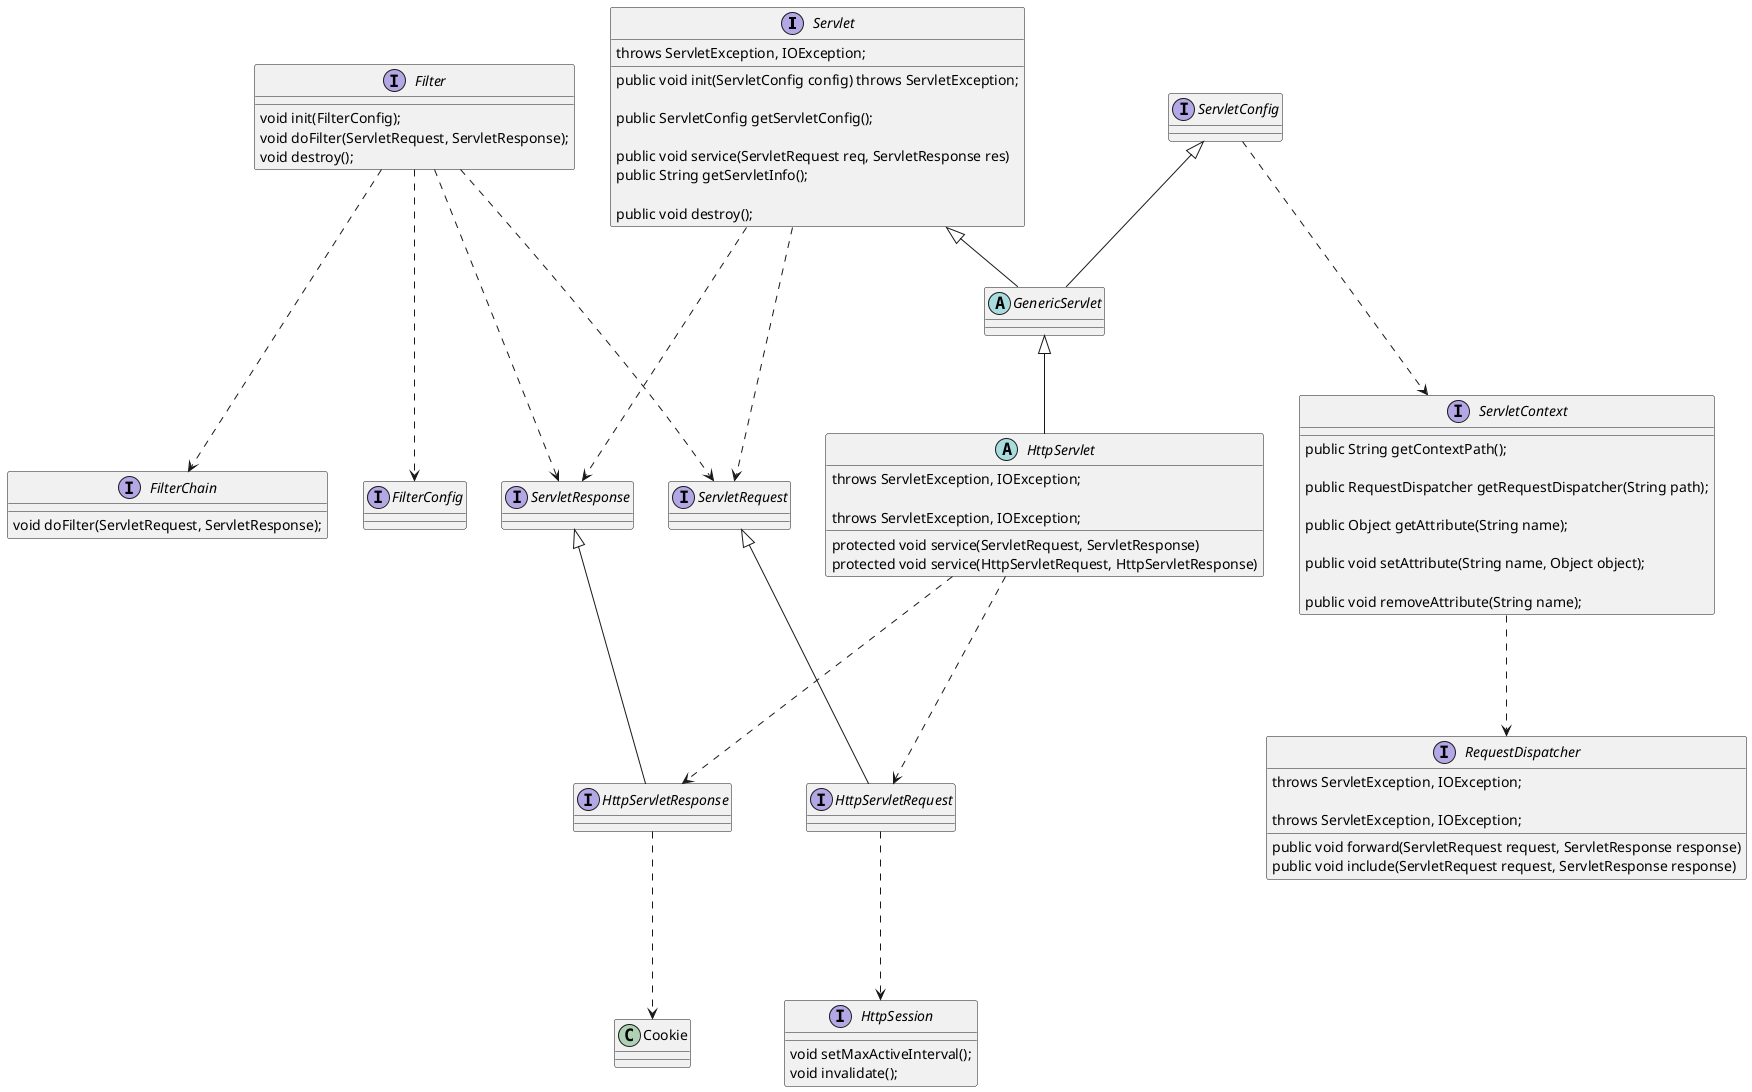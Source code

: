 @startuml


interface Servlet {
    public void init(ServletConfig config) throws ServletException;

    public ServletConfig getServletConfig();

    public void service(ServletRequest req, ServletResponse res)
    throws ServletException, IOException;

    public String getServletInfo();

    public void destroy();
}

interface ServletConfig

abstract class GenericServlet

abstract class HttpServlet {
    protected void service(ServletRequest, ServletResponse)
    throws ServletException, IOException;

    protected void service(HttpServletRequest, HttpServletResponse)
    throws ServletException, IOException;
}

interface ServletContext {

    public String getContextPath();

    public RequestDispatcher getRequestDispatcher(String path);

    public Object getAttribute(String name);

    public void setAttribute(String name, Object object);

    public void removeAttribute(String name);
}

interface RequestDispatcher {
    public void forward(ServletRequest request, ServletResponse response)
    	throws ServletException, IOException;

    public void include(ServletRequest request, ServletResponse response)
    	throws ServletException, IOException;
}

interface ServletRequest
interface ServletResponse
interface HttpServletRequest
interface HttpServletResponse

interface Filter {
    void init(FilterConfig);
    void doFilter(ServletRequest, ServletResponse);
    void destroy();
}

interface FilterChain {
    void doFilter(ServletRequest, ServletResponse);
}

interface FilterConfig

interface HttpSession {
    void setMaxActiveInterval();
    void invalidate();
}

Servlet <|-- GenericServlet
ServletConfig <|-- GenericServlet
GenericServlet <|-- HttpServlet
ServletConfig .--> ServletContext
ServletContext .--> RequestDispatcher
ServletRequest <|-- HttpServletRequest
ServletResponse <|-- HttpServletResponse
Servlet .--> ServletRequest
Servlet .--> ServletResponse
HttpServlet .--> HttpServletRequest
HttpServlet .--> HttpServletResponse
HttpServletResponse .--> Cookie

Filter .--> ServletRequest
Filter .--> ServletResponse
Filter .--> FilterChain
Filter .--> FilterConfig
HttpServletRequest .--> HttpSession



@enduml